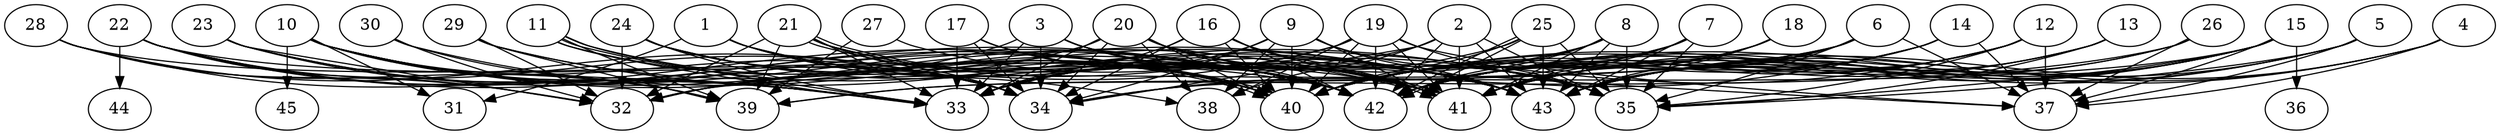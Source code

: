 // DAG automatically generated by daggen at Thu Oct  3 14:07:23 2019
// ./daggen --dot -n 45 --ccr 0.4 --fat 0.9 --regular 0.9 --density 0.9 --mindata 5242880 --maxdata 52428800 
digraph G {
  1 [size="45583360", alpha="0.03", expect_size="18233344"] 
  1 -> 31 [size ="18233344"]
  1 -> 34 [size ="18233344"]
  1 -> 38 [size ="18233344"]
  1 -> 42 [size ="18233344"]
  1 -> 43 [size ="18233344"]
  2 [size="88581120", alpha="0.07", expect_size="35432448"] 
  2 -> 33 [size ="35432448"]
  2 -> 34 [size ="35432448"]
  2 -> 35 [size ="35432448"]
  2 -> 38 [size ="35432448"]
  2 -> 41 [size ="35432448"]
  2 -> 42 [size ="35432448"]
  2 -> 43 [size ="35432448"]
  3 [size="22648320", alpha="0.10", expect_size="9059328"] 
  3 -> 32 [size ="9059328"]
  3 -> 33 [size ="9059328"]
  3 -> 34 [size ="9059328"]
  3 -> 35 [size ="9059328"]
  3 -> 41 [size ="9059328"]
  3 -> 42 [size ="9059328"]
  3 -> 43 [size ="9059328"]
  4 [size="126382080", alpha="0.14", expect_size="50552832"] 
  4 -> 37 [size ="50552832"]
  4 -> 41 [size ="50552832"]
  4 -> 42 [size ="50552832"]
  4 -> 43 [size ="50552832"]
  5 [size="118466560", alpha="0.10", expect_size="47386624"] 
  5 -> 35 [size ="47386624"]
  5 -> 37 [size ="47386624"]
  5 -> 40 [size ="47386624"]
  5 -> 42 [size ="47386624"]
  5 -> 43 [size ="47386624"]
  6 [size="130247680", alpha="0.19", expect_size="52099072"] 
  6 -> 32 [size ="52099072"]
  6 -> 35 [size ="52099072"]
  6 -> 37 [size ="52099072"]
  6 -> 39 [size ="52099072"]
  6 -> 42 [size ="52099072"]
  6 -> 43 [size ="52099072"]
  7 [size="72225280", alpha="0.03", expect_size="28890112"] 
  7 -> 34 [size ="28890112"]
  7 -> 35 [size ="28890112"]
  7 -> 40 [size ="28890112"]
  7 -> 41 [size ="28890112"]
  7 -> 42 [size ="28890112"]
  7 -> 43 [size ="28890112"]
  8 [size="18360320", alpha="0.15", expect_size="7344128"] 
  8 -> 33 [size ="7344128"]
  8 -> 35 [size ="7344128"]
  8 -> 40 [size ="7344128"]
  8 -> 41 [size ="7344128"]
  8 -> 42 [size ="7344128"]
  8 -> 43 [size ="7344128"]
  9 [size="108444160", alpha="0.04", expect_size="43377664"] 
  9 -> 33 [size ="43377664"]
  9 -> 34 [size ="43377664"]
  9 -> 35 [size ="43377664"]
  9 -> 38 [size ="43377664"]
  9 -> 40 [size ="43377664"]
  9 -> 41 [size ="43377664"]
  9 -> 43 [size ="43377664"]
  10 [size="106439680", alpha="0.16", expect_size="42575872"] 
  10 -> 31 [size ="42575872"]
  10 -> 33 [size ="42575872"]
  10 -> 34 [size ="42575872"]
  10 -> 39 [size ="42575872"]
  10 -> 40 [size ="42575872"]
  10 -> 41 [size ="42575872"]
  10 -> 42 [size ="42575872"]
  10 -> 43 [size ="42575872"]
  10 -> 45 [size ="42575872"]
  11 [size="43932160", alpha="0.09", expect_size="17572864"] 
  11 -> 33 [size ="17572864"]
  11 -> 33 [size ="17572864"]
  11 -> 39 [size ="17572864"]
  11 -> 40 [size ="17572864"]
  11 -> 40 [size ="17572864"]
  11 -> 43 [size ="17572864"]
  12 [size="62799360", alpha="0.15", expect_size="25119744"] 
  12 -> 33 [size ="25119744"]
  12 -> 35 [size ="25119744"]
  12 -> 37 [size ="25119744"]
  12 -> 40 [size ="25119744"]
  12 -> 41 [size ="25119744"]
  12 -> 42 [size ="25119744"]
  12 -> 43 [size ="25119744"]
  13 [size="104376320", alpha="0.15", expect_size="41750528"] 
  13 -> 35 [size ="41750528"]
  13 -> 40 [size ="41750528"]
  13 -> 42 [size ="41750528"]
  13 -> 43 [size ="41750528"]
  14 [size="47203840", alpha="0.13", expect_size="18881536"] 
  14 -> 34 [size ="18881536"]
  14 -> 37 [size ="18881536"]
  14 -> 40 [size ="18881536"]
  14 -> 42 [size ="18881536"]
  14 -> 43 [size ="18881536"]
  15 [size="14174720", alpha="0.15", expect_size="5669888"] 
  15 -> 34 [size ="5669888"]
  15 -> 35 [size ="5669888"]
  15 -> 36 [size ="5669888"]
  15 -> 37 [size ="5669888"]
  15 -> 40 [size ="5669888"]
  15 -> 41 [size ="5669888"]
  15 -> 42 [size ="5669888"]
  15 -> 43 [size ="5669888"]
  16 [size="71191040", alpha="0.00", expect_size="28476416"] 
  16 -> 33 [size ="28476416"]
  16 -> 34 [size ="28476416"]
  16 -> 40 [size ="28476416"]
  16 -> 41 [size ="28476416"]
  16 -> 42 [size ="28476416"]
  16 -> 43 [size ="28476416"]
  17 [size="64378880", alpha="0.13", expect_size="25751552"] 
  17 -> 33 [size ="25751552"]
  17 -> 34 [size ="25751552"]
  17 -> 40 [size ="25751552"]
  17 -> 41 [size ="25751552"]
  17 -> 42 [size ="25751552"]
  18 [size="82869760", alpha="0.08", expect_size="33147904"] 
  18 -> 40 [size ="33147904"]
  18 -> 41 [size ="33147904"]
  18 -> 42 [size ="33147904"]
  18 -> 43 [size ="33147904"]
  19 [size="52728320", alpha="0.12", expect_size="21091328"] 
  19 -> 32 [size ="21091328"]
  19 -> 33 [size ="21091328"]
  19 -> 35 [size ="21091328"]
  19 -> 37 [size ="21091328"]
  19 -> 38 [size ="21091328"]
  19 -> 40 [size ="21091328"]
  19 -> 41 [size ="21091328"]
  19 -> 42 [size ="21091328"]
  20 [size="76328960", alpha="0.13", expect_size="30531584"] 
  20 -> 32 [size ="30531584"]
  20 -> 33 [size ="30531584"]
  20 -> 34 [size ="30531584"]
  20 -> 35 [size ="30531584"]
  20 -> 37 [size ="30531584"]
  20 -> 38 [size ="30531584"]
  20 -> 40 [size ="30531584"]
  20 -> 41 [size ="30531584"]
  20 -> 42 [size ="30531584"]
  21 [size="54766080", alpha="0.20", expect_size="21906432"] 
  21 -> 32 [size ="21906432"]
  21 -> 33 [size ="21906432"]
  21 -> 34 [size ="21906432"]
  21 -> 35 [size ="21906432"]
  21 -> 39 [size ="21906432"]
  21 -> 40 [size ="21906432"]
  21 -> 41 [size ="21906432"]
  21 -> 41 [size ="21906432"]
  21 -> 42 [size ="21906432"]
  22 [size="110755840", alpha="0.20", expect_size="44302336"] 
  22 -> 32 [size ="44302336"]
  22 -> 33 [size ="44302336"]
  22 -> 34 [size ="44302336"]
  22 -> 40 [size ="44302336"]
  22 -> 41 [size ="44302336"]
  22 -> 42 [size ="44302336"]
  22 -> 44 [size ="44302336"]
  23 [size="78958080", alpha="0.01", expect_size="31583232"] 
  23 -> 32 [size ="31583232"]
  23 -> 33 [size ="31583232"]
  23 -> 40 [size ="31583232"]
  23 -> 42 [size ="31583232"]
  24 [size="47183360", alpha="0.02", expect_size="18873344"] 
  24 -> 32 [size ="18873344"]
  24 -> 33 [size ="18873344"]
  24 -> 34 [size ="18873344"]
  24 -> 40 [size ="18873344"]
  24 -> 42 [size ="18873344"]
  24 -> 43 [size ="18873344"]
  25 [size="126044160", alpha="0.00", expect_size="50417664"] 
  25 -> 33 [size ="50417664"]
  25 -> 35 [size ="50417664"]
  25 -> 40 [size ="50417664"]
  25 -> 42 [size ="50417664"]
  25 -> 42 [size ="50417664"]
  25 -> 43 [size ="50417664"]
  26 [size="94407680", alpha="0.18", expect_size="37763072"] 
  26 -> 37 [size ="37763072"]
  26 -> 39 [size ="37763072"]
  26 -> 41 [size ="37763072"]
  26 -> 43 [size ="37763072"]
  27 [size="95713280", alpha="0.07", expect_size="38285312"] 
  27 -> 39 [size ="38285312"]
  27 -> 43 [size ="38285312"]
  28 [size="56002560", alpha="0.16", expect_size="22401024"] 
  28 -> 32 [size ="22401024"]
  28 -> 33 [size ="22401024"]
  28 -> 34 [size ="22401024"]
  28 -> 39 [size ="22401024"]
  28 -> 42 [size ="22401024"]
  29 [size="100569600", alpha="0.01", expect_size="40227840"] 
  29 -> 32 [size ="40227840"]
  29 -> 35 [size ="40227840"]
  29 -> 39 [size ="40227840"]
  29 -> 42 [size ="40227840"]
  30 [size="50880000", alpha="0.02", expect_size="20352000"] 
  30 -> 32 [size ="20352000"]
  30 -> 33 [size ="20352000"]
  30 -> 43 [size ="20352000"]
  31 [size="127592960", alpha="0.09", expect_size="51037184"] 
  32 [size="127260160", alpha="0.04", expect_size="50904064"] 
  33 [size="125352960", alpha="0.14", expect_size="50141184"] 
  34 [size="13450240", alpha="0.10", expect_size="5380096"] 
  35 [size="22791680", alpha="0.06", expect_size="9116672"] 
  36 [size="22809600", alpha="0.12", expect_size="9123840"] 
  37 [size="130641920", alpha="0.07", expect_size="52256768"] 
  38 [size="51517440", alpha="0.14", expect_size="20606976"] 
  39 [size="26621440", alpha="0.07", expect_size="10648576"] 
  40 [size="33323520", alpha="0.11", expect_size="13329408"] 
  41 [size="46993920", alpha="0.02", expect_size="18797568"] 
  42 [size="98460160", alpha="0.10", expect_size="39384064"] 
  43 [size="119447040", alpha="0.09", expect_size="47778816"] 
  44 [size="83266560", alpha="0.14", expect_size="33306624"] 
  45 [size="24015360", alpha="0.17", expect_size="9606144"] 
}
